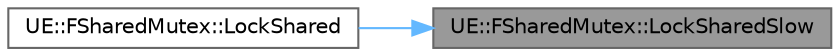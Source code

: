 digraph "UE::FSharedMutex::LockSharedSlow"
{
 // INTERACTIVE_SVG=YES
 // LATEX_PDF_SIZE
  bgcolor="transparent";
  edge [fontname=Helvetica,fontsize=10,labelfontname=Helvetica,labelfontsize=10];
  node [fontname=Helvetica,fontsize=10,shape=box,height=0.2,width=0.4];
  rankdir="RL";
  Node1 [id="Node000001",label="UE::FSharedMutex::LockSharedSlow",height=0.2,width=0.4,color="gray40", fillcolor="grey60", style="filled", fontcolor="black",tooltip=" "];
  Node1 -> Node2 [id="edge1_Node000001_Node000002",dir="back",color="steelblue1",style="solid",tooltip=" "];
  Node2 [id="Node000002",label="UE::FSharedMutex::LockShared",height=0.2,width=0.4,color="grey40", fillcolor="white", style="filled",URL="$d5/d40/classUE_1_1FSharedMutex.html#a6617d19559c3634a738494baa4b27f41",tooltip=" "];
}

